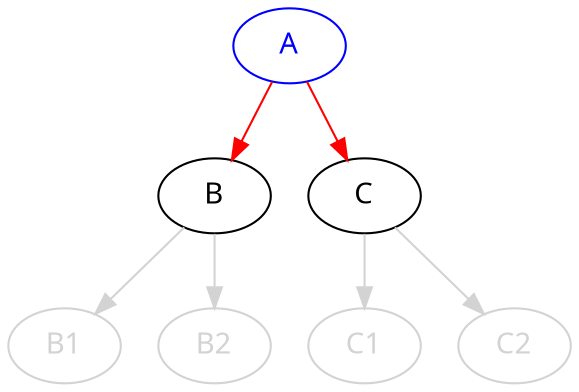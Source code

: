 digraph G {
  graph [fontname = "Handlee"];
  node [fontname = "Handlee"];
  edge [fontname = "Handlee"];

  bgcolor=transparent;

  A [color=blue fontcolor=blue];
  A -> B [color=red];
  A -> C [color=red];
  node [color=lightgrey fontcolor=lightgrey];
  edge [color=lightgrey];
  node [color=lightgrey];
  B -> B1;
  B -> B2;
  C -> C1;
  C -> C2;

}
